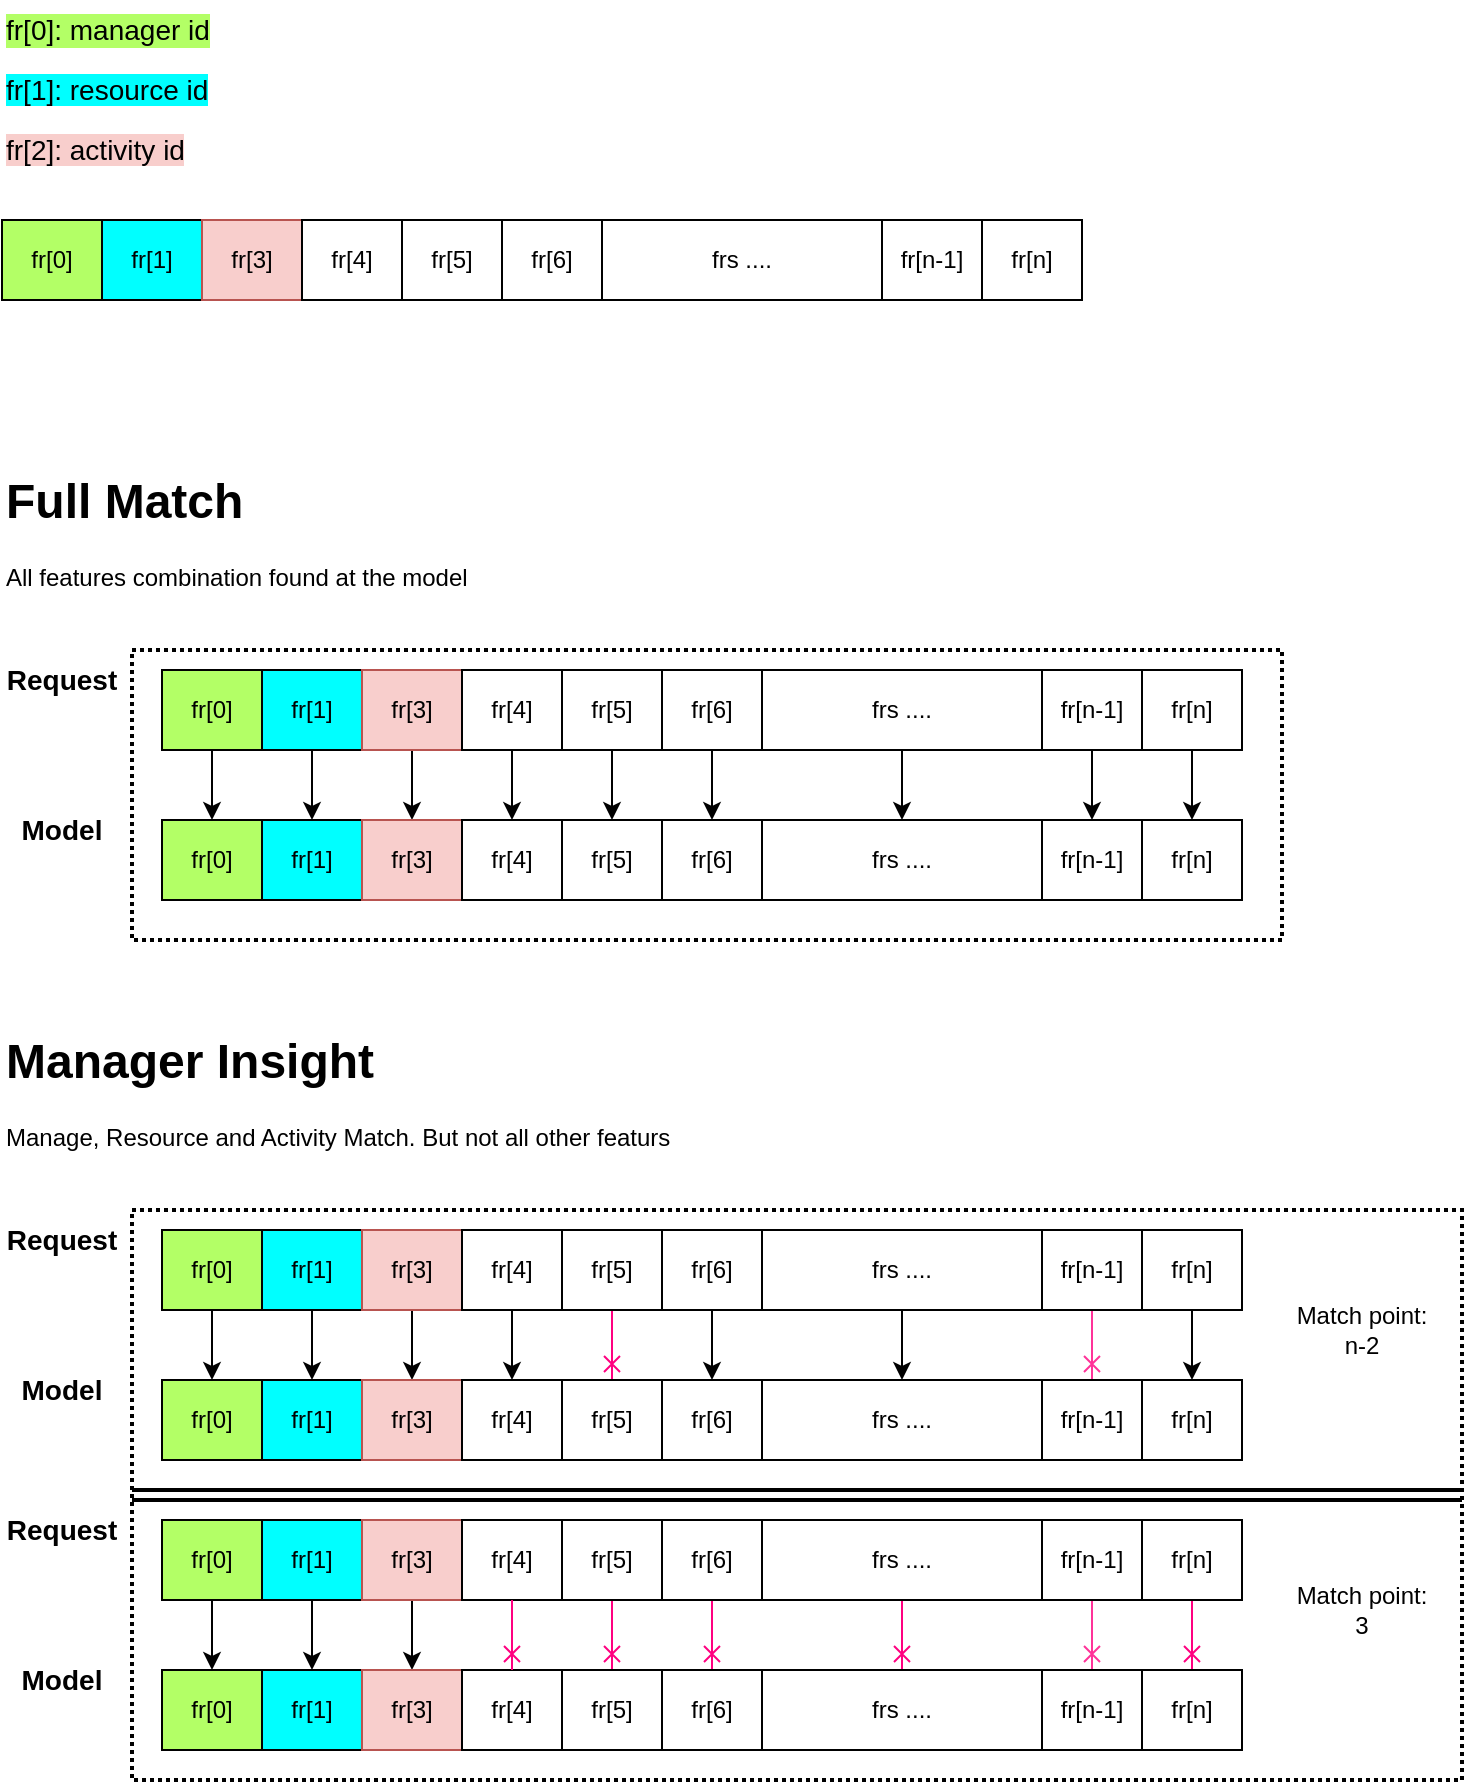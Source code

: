 <mxfile version="24.7.7" pages="2">
  <diagram name="Page-1" id="0F6BvXNjf2RCFDi_w8NY">
    <mxGraphModel dx="855" dy="571" grid="1" gridSize="10" guides="1" tooltips="1" connect="1" arrows="1" fold="1" page="1" pageScale="1" pageWidth="1100" pageHeight="850" math="0" shadow="0">
      <root>
        <mxCell id="0" />
        <mxCell id="1" parent="0" />
        <mxCell id="FYCiEDxDtj--qK1uRIzx-35" value="" style="rounded=0;whiteSpace=wrap;html=1;fillColor=none;glass=1;dashed=1;dashPattern=1 1;strokeWidth=2;" vertex="1" parent="1">
          <mxGeometry x="185" y="375" width="575" height="145" as="geometry" />
        </mxCell>
        <mxCell id="FYCiEDxDtj--qK1uRIzx-1" value="fr[0]" style="rounded=0;whiteSpace=wrap;html=1;fillColor=#B3FF66;" vertex="1" parent="1">
          <mxGeometry x="120" y="160" width="50" height="40" as="geometry" />
        </mxCell>
        <mxCell id="FYCiEDxDtj--qK1uRIzx-2" value="fr[1]" style="rounded=0;whiteSpace=wrap;html=1;fillColor=#00FFFF;" vertex="1" parent="1">
          <mxGeometry x="170" y="160" width="50" height="40" as="geometry" />
        </mxCell>
        <mxCell id="FYCiEDxDtj--qK1uRIzx-3" value="fr[3]" style="rounded=0;whiteSpace=wrap;html=1;fillColor=#f8cecc;strokeColor=#b85450;" vertex="1" parent="1">
          <mxGeometry x="220" y="160" width="50" height="40" as="geometry" />
        </mxCell>
        <mxCell id="FYCiEDxDtj--qK1uRIzx-4" value="fr[4]" style="rounded=0;whiteSpace=wrap;html=1;" vertex="1" parent="1">
          <mxGeometry x="270" y="160" width="50" height="40" as="geometry" />
        </mxCell>
        <mxCell id="FYCiEDxDtj--qK1uRIzx-5" value="&lt;font style=&quot;font-size: 14px;&quot;&gt;fr[0]: manager id&lt;/font&gt;" style="text;html=1;align=left;verticalAlign=middle;whiteSpace=wrap;rounded=0;labelBackgroundColor=#B3FF66;" vertex="1" parent="1">
          <mxGeometry x="120" y="50" width="160" height="30" as="geometry" />
        </mxCell>
        <mxCell id="FYCiEDxDtj--qK1uRIzx-6" value="&lt;font style=&quot;font-size: 14px; background-color: rgb(0, 255, 255);&quot;&gt;fr[1]: resource id&lt;/font&gt;" style="text;html=1;align=left;verticalAlign=middle;whiteSpace=wrap;rounded=0;" vertex="1" parent="1">
          <mxGeometry x="120" y="80" width="160" height="30" as="geometry" />
        </mxCell>
        <mxCell id="FYCiEDxDtj--qK1uRIzx-7" value="&lt;font style=&quot;font-size: 14px; background-color: rgb(248, 206, 204);&quot;&gt;fr[2]: activity id&lt;/font&gt;" style="text;html=1;align=left;verticalAlign=middle;whiteSpace=wrap;rounded=0;" vertex="1" parent="1">
          <mxGeometry x="120" y="110" width="160" height="30" as="geometry" />
        </mxCell>
        <mxCell id="FYCiEDxDtj--qK1uRIzx-8" value="fr[5]" style="rounded=0;whiteSpace=wrap;html=1;" vertex="1" parent="1">
          <mxGeometry x="320" y="160" width="50" height="40" as="geometry" />
        </mxCell>
        <mxCell id="FYCiEDxDtj--qK1uRIzx-9" value="fr[6]" style="rounded=0;whiteSpace=wrap;html=1;" vertex="1" parent="1">
          <mxGeometry x="370" y="160" width="50" height="40" as="geometry" />
        </mxCell>
        <mxCell id="FYCiEDxDtj--qK1uRIzx-10" value="frs ...." style="rounded=0;whiteSpace=wrap;html=1;" vertex="1" parent="1">
          <mxGeometry x="420" y="160" width="140" height="40" as="geometry" />
        </mxCell>
        <mxCell id="FYCiEDxDtj--qK1uRIzx-11" value="fr[n-1]" style="rounded=0;whiteSpace=wrap;html=1;" vertex="1" parent="1">
          <mxGeometry x="560" y="160" width="50" height="40" as="geometry" />
        </mxCell>
        <mxCell id="FYCiEDxDtj--qK1uRIzx-13" value="fr[n]" style="rounded=0;whiteSpace=wrap;html=1;" vertex="1" parent="1">
          <mxGeometry x="610" y="160" width="50" height="40" as="geometry" />
        </mxCell>
        <mxCell id="FYCiEDxDtj--qK1uRIzx-14" value="&lt;h1 style=&quot;margin-top: 0px;&quot;&gt;Full Match&lt;/h1&gt;&lt;p&gt;All features combination found at the model&lt;/p&gt;" style="text;html=1;whiteSpace=wrap;overflow=hidden;rounded=0;" vertex="1" parent="1">
          <mxGeometry x="120" y="280" width="300" height="70" as="geometry" />
        </mxCell>
        <mxCell id="FYCiEDxDtj--qK1uRIzx-58" style="edgeStyle=orthogonalEdgeStyle;rounded=0;orthogonalLoop=1;jettySize=auto;html=1;entryX=0.5;entryY=0;entryDx=0;entryDy=0;" edge="1" parent="1" source="FYCiEDxDtj--qK1uRIzx-15" target="FYCiEDxDtj--qK1uRIzx-25">
          <mxGeometry relative="1" as="geometry" />
        </mxCell>
        <mxCell id="FYCiEDxDtj--qK1uRIzx-15" value="fr[0]" style="rounded=0;whiteSpace=wrap;html=1;fillColor=#B3FF66;" vertex="1" parent="1">
          <mxGeometry x="200" y="385" width="50" height="40" as="geometry" />
        </mxCell>
        <mxCell id="FYCiEDxDtj--qK1uRIzx-59" style="edgeStyle=orthogonalEdgeStyle;rounded=0;orthogonalLoop=1;jettySize=auto;html=1;entryX=0.5;entryY=0;entryDx=0;entryDy=0;" edge="1" parent="1" source="FYCiEDxDtj--qK1uRIzx-16" target="FYCiEDxDtj--qK1uRIzx-26">
          <mxGeometry relative="1" as="geometry" />
        </mxCell>
        <mxCell id="FYCiEDxDtj--qK1uRIzx-16" value="fr[1]" style="rounded=0;whiteSpace=wrap;html=1;fillColor=#00FFFF;" vertex="1" parent="1">
          <mxGeometry x="250" y="385" width="50" height="40" as="geometry" />
        </mxCell>
        <mxCell id="FYCiEDxDtj--qK1uRIzx-60" style="edgeStyle=orthogonalEdgeStyle;rounded=0;orthogonalLoop=1;jettySize=auto;html=1;entryX=0.5;entryY=0;entryDx=0;entryDy=0;" edge="1" parent="1" source="FYCiEDxDtj--qK1uRIzx-17" target="FYCiEDxDtj--qK1uRIzx-27">
          <mxGeometry relative="1" as="geometry" />
        </mxCell>
        <mxCell id="FYCiEDxDtj--qK1uRIzx-17" value="fr[3]" style="rounded=0;whiteSpace=wrap;html=1;fillColor=#f8cecc;strokeColor=#b85450;" vertex="1" parent="1">
          <mxGeometry x="300" y="385" width="50" height="40" as="geometry" />
        </mxCell>
        <mxCell id="FYCiEDxDtj--qK1uRIzx-61" style="edgeStyle=orthogonalEdgeStyle;rounded=0;orthogonalLoop=1;jettySize=auto;html=1;entryX=0.5;entryY=0;entryDx=0;entryDy=0;" edge="1" parent="1" source="FYCiEDxDtj--qK1uRIzx-18" target="FYCiEDxDtj--qK1uRIzx-28">
          <mxGeometry relative="1" as="geometry" />
        </mxCell>
        <mxCell id="FYCiEDxDtj--qK1uRIzx-18" value="fr[4]" style="rounded=0;whiteSpace=wrap;html=1;" vertex="1" parent="1">
          <mxGeometry x="350" y="385" width="50" height="40" as="geometry" />
        </mxCell>
        <mxCell id="FYCiEDxDtj--qK1uRIzx-62" style="edgeStyle=orthogonalEdgeStyle;rounded=0;orthogonalLoop=1;jettySize=auto;html=1;entryX=0.5;entryY=0;entryDx=0;entryDy=0;" edge="1" parent="1" source="FYCiEDxDtj--qK1uRIzx-19" target="FYCiEDxDtj--qK1uRIzx-29">
          <mxGeometry relative="1" as="geometry" />
        </mxCell>
        <mxCell id="FYCiEDxDtj--qK1uRIzx-19" value="fr[5]" style="rounded=0;whiteSpace=wrap;html=1;" vertex="1" parent="1">
          <mxGeometry x="400" y="385" width="50" height="40" as="geometry" />
        </mxCell>
        <mxCell id="FYCiEDxDtj--qK1uRIzx-63" style="edgeStyle=orthogonalEdgeStyle;rounded=0;orthogonalLoop=1;jettySize=auto;html=1;entryX=0.5;entryY=0;entryDx=0;entryDy=0;" edge="1" parent="1" source="FYCiEDxDtj--qK1uRIzx-20" target="FYCiEDxDtj--qK1uRIzx-30">
          <mxGeometry relative="1" as="geometry" />
        </mxCell>
        <mxCell id="FYCiEDxDtj--qK1uRIzx-20" value="fr[6]" style="rounded=0;whiteSpace=wrap;html=1;" vertex="1" parent="1">
          <mxGeometry x="450" y="385" width="50" height="40" as="geometry" />
        </mxCell>
        <mxCell id="FYCiEDxDtj--qK1uRIzx-64" style="edgeStyle=orthogonalEdgeStyle;rounded=0;orthogonalLoop=1;jettySize=auto;html=1;" edge="1" parent="1" source="FYCiEDxDtj--qK1uRIzx-21" target="FYCiEDxDtj--qK1uRIzx-31">
          <mxGeometry relative="1" as="geometry" />
        </mxCell>
        <mxCell id="FYCiEDxDtj--qK1uRIzx-21" value="frs ...." style="rounded=0;whiteSpace=wrap;html=1;" vertex="1" parent="1">
          <mxGeometry x="500" y="385" width="140" height="40" as="geometry" />
        </mxCell>
        <mxCell id="FYCiEDxDtj--qK1uRIzx-65" style="edgeStyle=orthogonalEdgeStyle;rounded=0;orthogonalLoop=1;jettySize=auto;html=1;entryX=0.5;entryY=0;entryDx=0;entryDy=0;" edge="1" parent="1" source="FYCiEDxDtj--qK1uRIzx-22" target="FYCiEDxDtj--qK1uRIzx-32">
          <mxGeometry relative="1" as="geometry" />
        </mxCell>
        <mxCell id="FYCiEDxDtj--qK1uRIzx-22" value="fr[n-1]" style="rounded=0;whiteSpace=wrap;html=1;" vertex="1" parent="1">
          <mxGeometry x="640" y="385" width="50" height="40" as="geometry" />
        </mxCell>
        <mxCell id="FYCiEDxDtj--qK1uRIzx-66" style="edgeStyle=orthogonalEdgeStyle;rounded=0;orthogonalLoop=1;jettySize=auto;html=1;entryX=0.5;entryY=0;entryDx=0;entryDy=0;" edge="1" parent="1" source="FYCiEDxDtj--qK1uRIzx-23" target="FYCiEDxDtj--qK1uRIzx-33">
          <mxGeometry relative="1" as="geometry" />
        </mxCell>
        <mxCell id="FYCiEDxDtj--qK1uRIzx-23" value="fr[n]" style="rounded=0;whiteSpace=wrap;html=1;" vertex="1" parent="1">
          <mxGeometry x="690" y="385" width="50" height="40" as="geometry" />
        </mxCell>
        <mxCell id="FYCiEDxDtj--qK1uRIzx-24" value="&lt;b&gt;&lt;font style=&quot;font-size: 14px;&quot;&gt;Request&lt;/font&gt;&lt;/b&gt;" style="text;html=1;align=center;verticalAlign=middle;whiteSpace=wrap;rounded=0;" vertex="1" parent="1">
          <mxGeometry x="120" y="375" width="60" height="30" as="geometry" />
        </mxCell>
        <mxCell id="FYCiEDxDtj--qK1uRIzx-25" value="fr[0]" style="rounded=0;whiteSpace=wrap;html=1;fillColor=#B3FF66;" vertex="1" parent="1">
          <mxGeometry x="200" y="460" width="50" height="40" as="geometry" />
        </mxCell>
        <mxCell id="FYCiEDxDtj--qK1uRIzx-26" value="fr[1]" style="rounded=0;whiteSpace=wrap;html=1;fillColor=#00FFFF;" vertex="1" parent="1">
          <mxGeometry x="250" y="460" width="50" height="40" as="geometry" />
        </mxCell>
        <mxCell id="FYCiEDxDtj--qK1uRIzx-27" value="fr[3]" style="rounded=0;whiteSpace=wrap;html=1;fillColor=#f8cecc;strokeColor=#b85450;" vertex="1" parent="1">
          <mxGeometry x="300" y="460" width="50" height="40" as="geometry" />
        </mxCell>
        <mxCell id="FYCiEDxDtj--qK1uRIzx-28" value="fr[4]" style="rounded=0;whiteSpace=wrap;html=1;" vertex="1" parent="1">
          <mxGeometry x="350" y="460" width="50" height="40" as="geometry" />
        </mxCell>
        <mxCell id="FYCiEDxDtj--qK1uRIzx-29" value="fr[5]" style="rounded=0;whiteSpace=wrap;html=1;" vertex="1" parent="1">
          <mxGeometry x="400" y="460" width="50" height="40" as="geometry" />
        </mxCell>
        <mxCell id="FYCiEDxDtj--qK1uRIzx-30" value="fr[6]" style="rounded=0;whiteSpace=wrap;html=1;" vertex="1" parent="1">
          <mxGeometry x="450" y="460" width="50" height="40" as="geometry" />
        </mxCell>
        <mxCell id="FYCiEDxDtj--qK1uRIzx-31" value="frs ...." style="rounded=0;whiteSpace=wrap;html=1;" vertex="1" parent="1">
          <mxGeometry x="500" y="460" width="140" height="40" as="geometry" />
        </mxCell>
        <mxCell id="FYCiEDxDtj--qK1uRIzx-32" value="fr[n-1]" style="rounded=0;whiteSpace=wrap;html=1;" vertex="1" parent="1">
          <mxGeometry x="640" y="460" width="50" height="40" as="geometry" />
        </mxCell>
        <mxCell id="FYCiEDxDtj--qK1uRIzx-33" value="fr[n]" style="rounded=0;whiteSpace=wrap;html=1;" vertex="1" parent="1">
          <mxGeometry x="690" y="460" width="50" height="40" as="geometry" />
        </mxCell>
        <mxCell id="FYCiEDxDtj--qK1uRIzx-34" value="&lt;b&gt;&lt;font style=&quot;font-size: 14px;&quot;&gt;Model&lt;/font&gt;&lt;/b&gt;" style="text;html=1;align=center;verticalAlign=middle;whiteSpace=wrap;rounded=0;" vertex="1" parent="1">
          <mxGeometry x="120" y="450" width="60" height="30" as="geometry" />
        </mxCell>
        <mxCell id="FYCiEDxDtj--qK1uRIzx-36" value="&lt;h1 style=&quot;margin-top: 0px;&quot;&gt;Manager Insight&lt;/h1&gt;&lt;p&gt;Manage, Resource and Activity Match. But not all other featurs&lt;/p&gt;" style="text;html=1;whiteSpace=wrap;overflow=hidden;rounded=0;" vertex="1" parent="1">
          <mxGeometry x="120" y="560" width="350" height="70" as="geometry" />
        </mxCell>
        <mxCell id="FYCiEDxDtj--qK1uRIzx-67" style="edgeStyle=orthogonalEdgeStyle;rounded=0;orthogonalLoop=1;jettySize=auto;html=1;entryX=0.5;entryY=0;entryDx=0;entryDy=0;" edge="1" parent="1" source="FYCiEDxDtj--qK1uRIzx-37" target="FYCiEDxDtj--qK1uRIzx-47">
          <mxGeometry relative="1" as="geometry" />
        </mxCell>
        <mxCell id="FYCiEDxDtj--qK1uRIzx-37" value="fr[0]" style="rounded=0;whiteSpace=wrap;html=1;fillColor=#B3FF66;" vertex="1" parent="1">
          <mxGeometry x="200" y="665" width="50" height="40" as="geometry" />
        </mxCell>
        <mxCell id="FYCiEDxDtj--qK1uRIzx-68" style="edgeStyle=orthogonalEdgeStyle;rounded=0;orthogonalLoop=1;jettySize=auto;html=1;" edge="1" parent="1" source="FYCiEDxDtj--qK1uRIzx-38" target="FYCiEDxDtj--qK1uRIzx-48">
          <mxGeometry relative="1" as="geometry" />
        </mxCell>
        <mxCell id="FYCiEDxDtj--qK1uRIzx-38" value="fr[1]" style="rounded=0;whiteSpace=wrap;html=1;fillColor=#00FFFF;" vertex="1" parent="1">
          <mxGeometry x="250" y="665" width="50" height="40" as="geometry" />
        </mxCell>
        <mxCell id="FYCiEDxDtj--qK1uRIzx-69" style="edgeStyle=orthogonalEdgeStyle;rounded=0;orthogonalLoop=1;jettySize=auto;html=1;" edge="1" parent="1" source="FYCiEDxDtj--qK1uRIzx-39" target="FYCiEDxDtj--qK1uRIzx-49">
          <mxGeometry relative="1" as="geometry" />
        </mxCell>
        <mxCell id="FYCiEDxDtj--qK1uRIzx-39" value="fr[3]" style="rounded=0;whiteSpace=wrap;html=1;fillColor=#f8cecc;strokeColor=#b85450;" vertex="1" parent="1">
          <mxGeometry x="300" y="665" width="50" height="40" as="geometry" />
        </mxCell>
        <mxCell id="FYCiEDxDtj--qK1uRIzx-70" style="edgeStyle=orthogonalEdgeStyle;rounded=0;orthogonalLoop=1;jettySize=auto;html=1;entryX=0.5;entryY=0;entryDx=0;entryDy=0;" edge="1" parent="1" source="FYCiEDxDtj--qK1uRIzx-40" target="FYCiEDxDtj--qK1uRIzx-50">
          <mxGeometry relative="1" as="geometry" />
        </mxCell>
        <mxCell id="FYCiEDxDtj--qK1uRIzx-40" value="fr[4]" style="rounded=0;whiteSpace=wrap;html=1;" vertex="1" parent="1">
          <mxGeometry x="350" y="665" width="50" height="40" as="geometry" />
        </mxCell>
        <mxCell id="FYCiEDxDtj--qK1uRIzx-71" style="edgeStyle=orthogonalEdgeStyle;rounded=0;orthogonalLoop=1;jettySize=auto;html=1;endArrow=cross;endFill=0;strokeColor=#FF0080;" edge="1" parent="1" source="FYCiEDxDtj--qK1uRIzx-41" target="FYCiEDxDtj--qK1uRIzx-51">
          <mxGeometry relative="1" as="geometry" />
        </mxCell>
        <mxCell id="FYCiEDxDtj--qK1uRIzx-41" value="fr[5]" style="rounded=0;whiteSpace=wrap;html=1;" vertex="1" parent="1">
          <mxGeometry x="400" y="665" width="50" height="40" as="geometry" />
        </mxCell>
        <mxCell id="FYCiEDxDtj--qK1uRIzx-72" style="edgeStyle=orthogonalEdgeStyle;rounded=0;orthogonalLoop=1;jettySize=auto;html=1;" edge="1" parent="1" source="FYCiEDxDtj--qK1uRIzx-42" target="FYCiEDxDtj--qK1uRIzx-52">
          <mxGeometry relative="1" as="geometry" />
        </mxCell>
        <mxCell id="FYCiEDxDtj--qK1uRIzx-42" value="fr[6]" style="rounded=0;whiteSpace=wrap;html=1;" vertex="1" parent="1">
          <mxGeometry x="450" y="665" width="50" height="40" as="geometry" />
        </mxCell>
        <mxCell id="FYCiEDxDtj--qK1uRIzx-73" style="edgeStyle=orthogonalEdgeStyle;rounded=0;orthogonalLoop=1;jettySize=auto;html=1;entryX=0.5;entryY=0;entryDx=0;entryDy=0;" edge="1" parent="1" source="FYCiEDxDtj--qK1uRIzx-43" target="FYCiEDxDtj--qK1uRIzx-53">
          <mxGeometry relative="1" as="geometry" />
        </mxCell>
        <mxCell id="FYCiEDxDtj--qK1uRIzx-43" value="frs ...." style="rounded=0;whiteSpace=wrap;html=1;" vertex="1" parent="1">
          <mxGeometry x="500" y="665" width="140" height="40" as="geometry" />
        </mxCell>
        <mxCell id="FYCiEDxDtj--qK1uRIzx-75" style="edgeStyle=orthogonalEdgeStyle;rounded=0;orthogonalLoop=1;jettySize=auto;html=1;entryX=0.5;entryY=0;entryDx=0;entryDy=0;endArrow=cross;endFill=0;strokeColor=#FF3399;" edge="1" parent="1" source="FYCiEDxDtj--qK1uRIzx-44" target="FYCiEDxDtj--qK1uRIzx-54">
          <mxGeometry relative="1" as="geometry" />
        </mxCell>
        <mxCell id="FYCiEDxDtj--qK1uRIzx-44" value="fr[n-1]" style="rounded=0;whiteSpace=wrap;html=1;" vertex="1" parent="1">
          <mxGeometry x="640" y="665" width="50" height="40" as="geometry" />
        </mxCell>
        <mxCell id="FYCiEDxDtj--qK1uRIzx-76" style="edgeStyle=orthogonalEdgeStyle;rounded=0;orthogonalLoop=1;jettySize=auto;html=1;entryX=0.5;entryY=0;entryDx=0;entryDy=0;" edge="1" parent="1" source="FYCiEDxDtj--qK1uRIzx-45" target="FYCiEDxDtj--qK1uRIzx-55">
          <mxGeometry relative="1" as="geometry" />
        </mxCell>
        <mxCell id="FYCiEDxDtj--qK1uRIzx-45" value="fr[n]" style="rounded=0;whiteSpace=wrap;html=1;" vertex="1" parent="1">
          <mxGeometry x="690" y="665" width="50" height="40" as="geometry" />
        </mxCell>
        <mxCell id="FYCiEDxDtj--qK1uRIzx-46" value="&lt;b&gt;&lt;font style=&quot;font-size: 14px;&quot;&gt;Request&lt;/font&gt;&lt;/b&gt;" style="text;html=1;align=center;verticalAlign=middle;whiteSpace=wrap;rounded=0;" vertex="1" parent="1">
          <mxGeometry x="120" y="655" width="60" height="30" as="geometry" />
        </mxCell>
        <mxCell id="FYCiEDxDtj--qK1uRIzx-47" value="fr[0]" style="rounded=0;whiteSpace=wrap;html=1;fillColor=#B3FF66;" vertex="1" parent="1">
          <mxGeometry x="200" y="740" width="50" height="40" as="geometry" />
        </mxCell>
        <mxCell id="FYCiEDxDtj--qK1uRIzx-48" value="fr[1]" style="rounded=0;whiteSpace=wrap;html=1;fillColor=#00FFFF;" vertex="1" parent="1">
          <mxGeometry x="250" y="740" width="50" height="40" as="geometry" />
        </mxCell>
        <mxCell id="FYCiEDxDtj--qK1uRIzx-49" value="fr[3]" style="rounded=0;whiteSpace=wrap;html=1;fillColor=#f8cecc;strokeColor=#b85450;" vertex="1" parent="1">
          <mxGeometry x="300" y="740" width="50" height="40" as="geometry" />
        </mxCell>
        <mxCell id="FYCiEDxDtj--qK1uRIzx-50" value="fr[4]" style="rounded=0;whiteSpace=wrap;html=1;" vertex="1" parent="1">
          <mxGeometry x="350" y="740" width="50" height="40" as="geometry" />
        </mxCell>
        <mxCell id="FYCiEDxDtj--qK1uRIzx-51" value="fr[5]" style="rounded=0;whiteSpace=wrap;html=1;" vertex="1" parent="1">
          <mxGeometry x="400" y="740" width="50" height="40" as="geometry" />
        </mxCell>
        <mxCell id="FYCiEDxDtj--qK1uRIzx-52" value="fr[6]" style="rounded=0;whiteSpace=wrap;html=1;" vertex="1" parent="1">
          <mxGeometry x="450" y="740" width="50" height="40" as="geometry" />
        </mxCell>
        <mxCell id="FYCiEDxDtj--qK1uRIzx-53" value="frs ...." style="rounded=0;whiteSpace=wrap;html=1;" vertex="1" parent="1">
          <mxGeometry x="500" y="740" width="140" height="40" as="geometry" />
        </mxCell>
        <mxCell id="FYCiEDxDtj--qK1uRIzx-54" value="fr[n-1]" style="rounded=0;whiteSpace=wrap;html=1;" vertex="1" parent="1">
          <mxGeometry x="640" y="740" width="50" height="40" as="geometry" />
        </mxCell>
        <mxCell id="FYCiEDxDtj--qK1uRIzx-55" value="fr[n]" style="rounded=0;whiteSpace=wrap;html=1;" vertex="1" parent="1">
          <mxGeometry x="690" y="740" width="50" height="40" as="geometry" />
        </mxCell>
        <mxCell id="FYCiEDxDtj--qK1uRIzx-56" value="&lt;b&gt;&lt;font style=&quot;font-size: 14px;&quot;&gt;Model&lt;/font&gt;&lt;/b&gt;" style="text;html=1;align=center;verticalAlign=middle;whiteSpace=wrap;rounded=0;" vertex="1" parent="1">
          <mxGeometry x="120" y="730" width="60" height="30" as="geometry" />
        </mxCell>
        <mxCell id="FYCiEDxDtj--qK1uRIzx-57" value="" style="rounded=0;whiteSpace=wrap;html=1;fillColor=none;glass=1;dashed=1;dashPattern=1 1;strokeWidth=2;" vertex="1" parent="1">
          <mxGeometry x="185" y="655" width="665" height="285" as="geometry" />
        </mxCell>
        <mxCell id="FYCiEDxDtj--qK1uRIzx-77" style="edgeStyle=orthogonalEdgeStyle;rounded=0;orthogonalLoop=1;jettySize=auto;html=1;entryX=0.5;entryY=0;entryDx=0;entryDy=0;" edge="1" parent="1" source="FYCiEDxDtj--qK1uRIzx-78" target="FYCiEDxDtj--qK1uRIzx-96">
          <mxGeometry relative="1" as="geometry" />
        </mxCell>
        <mxCell id="FYCiEDxDtj--qK1uRIzx-78" value="fr[0]" style="rounded=0;whiteSpace=wrap;html=1;fillColor=#B3FF66;" vertex="1" parent="1">
          <mxGeometry x="200" y="810" width="50" height="40" as="geometry" />
        </mxCell>
        <mxCell id="FYCiEDxDtj--qK1uRIzx-79" style="edgeStyle=orthogonalEdgeStyle;rounded=0;orthogonalLoop=1;jettySize=auto;html=1;" edge="1" parent="1" source="FYCiEDxDtj--qK1uRIzx-80" target="FYCiEDxDtj--qK1uRIzx-97">
          <mxGeometry relative="1" as="geometry" />
        </mxCell>
        <mxCell id="FYCiEDxDtj--qK1uRIzx-80" value="fr[1]" style="rounded=0;whiteSpace=wrap;html=1;fillColor=#00FFFF;" vertex="1" parent="1">
          <mxGeometry x="250" y="810" width="50" height="40" as="geometry" />
        </mxCell>
        <mxCell id="FYCiEDxDtj--qK1uRIzx-81" style="edgeStyle=orthogonalEdgeStyle;rounded=0;orthogonalLoop=1;jettySize=auto;html=1;" edge="1" parent="1" source="FYCiEDxDtj--qK1uRIzx-82" target="FYCiEDxDtj--qK1uRIzx-98">
          <mxGeometry relative="1" as="geometry" />
        </mxCell>
        <mxCell id="FYCiEDxDtj--qK1uRIzx-82" value="fr[3]" style="rounded=0;whiteSpace=wrap;html=1;fillColor=#f8cecc;strokeColor=#b85450;" vertex="1" parent="1">
          <mxGeometry x="300" y="810" width="50" height="40" as="geometry" />
        </mxCell>
        <mxCell id="FYCiEDxDtj--qK1uRIzx-84" value="fr[4]" style="rounded=0;whiteSpace=wrap;html=1;" vertex="1" parent="1">
          <mxGeometry x="350" y="810" width="50" height="40" as="geometry" />
        </mxCell>
        <mxCell id="FYCiEDxDtj--qK1uRIzx-85" style="edgeStyle=orthogonalEdgeStyle;rounded=0;orthogonalLoop=1;jettySize=auto;html=1;endArrow=cross;endFill=0;strokeColor=#FF0080;" edge="1" parent="1" source="FYCiEDxDtj--qK1uRIzx-86" target="FYCiEDxDtj--qK1uRIzx-100">
          <mxGeometry relative="1" as="geometry" />
        </mxCell>
        <mxCell id="FYCiEDxDtj--qK1uRIzx-86" value="fr[5]" style="rounded=0;whiteSpace=wrap;html=1;" vertex="1" parent="1">
          <mxGeometry x="400" y="810" width="50" height="40" as="geometry" />
        </mxCell>
        <mxCell id="FYCiEDxDtj--qK1uRIzx-87" style="edgeStyle=orthogonalEdgeStyle;rounded=0;orthogonalLoop=1;jettySize=auto;html=1;strokeColor=#FF0080;endArrow=cross;endFill=0;" edge="1" parent="1" source="FYCiEDxDtj--qK1uRIzx-88" target="FYCiEDxDtj--qK1uRIzx-101">
          <mxGeometry relative="1" as="geometry" />
        </mxCell>
        <mxCell id="FYCiEDxDtj--qK1uRIzx-88" value="fr[6]" style="rounded=0;whiteSpace=wrap;html=1;" vertex="1" parent="1">
          <mxGeometry x="450" y="810" width="50" height="40" as="geometry" />
        </mxCell>
        <mxCell id="FYCiEDxDtj--qK1uRIzx-89" style="edgeStyle=orthogonalEdgeStyle;rounded=0;orthogonalLoop=1;jettySize=auto;html=1;entryX=0.5;entryY=0;entryDx=0;entryDy=0;strokeColor=#FF0080;endArrow=cross;endFill=0;" edge="1" parent="1" source="FYCiEDxDtj--qK1uRIzx-90" target="FYCiEDxDtj--qK1uRIzx-102">
          <mxGeometry relative="1" as="geometry" />
        </mxCell>
        <mxCell id="FYCiEDxDtj--qK1uRIzx-90" value="frs ...." style="rounded=0;whiteSpace=wrap;html=1;" vertex="1" parent="1">
          <mxGeometry x="500" y="810" width="140" height="40" as="geometry" />
        </mxCell>
        <mxCell id="FYCiEDxDtj--qK1uRIzx-91" style="edgeStyle=orthogonalEdgeStyle;rounded=0;orthogonalLoop=1;jettySize=auto;html=1;entryX=0.5;entryY=0;entryDx=0;entryDy=0;endArrow=cross;endFill=0;strokeColor=#FF3399;" edge="1" parent="1" source="FYCiEDxDtj--qK1uRIzx-92" target="FYCiEDxDtj--qK1uRIzx-103">
          <mxGeometry relative="1" as="geometry" />
        </mxCell>
        <mxCell id="FYCiEDxDtj--qK1uRIzx-92" value="fr[n-1]" style="rounded=0;whiteSpace=wrap;html=1;" vertex="1" parent="1">
          <mxGeometry x="640" y="810" width="50" height="40" as="geometry" />
        </mxCell>
        <mxCell id="FYCiEDxDtj--qK1uRIzx-93" style="edgeStyle=orthogonalEdgeStyle;rounded=0;orthogonalLoop=1;jettySize=auto;html=1;entryX=0.5;entryY=0;entryDx=0;entryDy=0;strokeColor=#FF0080;endArrow=cross;endFill=0;" edge="1" parent="1" source="FYCiEDxDtj--qK1uRIzx-94" target="FYCiEDxDtj--qK1uRIzx-104">
          <mxGeometry relative="1" as="geometry" />
        </mxCell>
        <mxCell id="FYCiEDxDtj--qK1uRIzx-94" value="fr[n]" style="rounded=0;whiteSpace=wrap;html=1;" vertex="1" parent="1">
          <mxGeometry x="690" y="810" width="50" height="40" as="geometry" />
        </mxCell>
        <mxCell id="FYCiEDxDtj--qK1uRIzx-95" value="&lt;b&gt;&lt;font style=&quot;font-size: 14px;&quot;&gt;Request&lt;/font&gt;&lt;/b&gt;" style="text;html=1;align=center;verticalAlign=middle;whiteSpace=wrap;rounded=0;" vertex="1" parent="1">
          <mxGeometry x="120" y="800" width="60" height="30" as="geometry" />
        </mxCell>
        <mxCell id="FYCiEDxDtj--qK1uRIzx-96" value="fr[0]" style="rounded=0;whiteSpace=wrap;html=1;fillColor=#B3FF66;" vertex="1" parent="1">
          <mxGeometry x="200" y="885" width="50" height="40" as="geometry" />
        </mxCell>
        <mxCell id="FYCiEDxDtj--qK1uRIzx-97" value="fr[1]" style="rounded=0;whiteSpace=wrap;html=1;fillColor=#00FFFF;" vertex="1" parent="1">
          <mxGeometry x="250" y="885" width="50" height="40" as="geometry" />
        </mxCell>
        <mxCell id="FYCiEDxDtj--qK1uRIzx-98" value="fr[3]" style="rounded=0;whiteSpace=wrap;html=1;fillColor=#f8cecc;strokeColor=#b85450;" vertex="1" parent="1">
          <mxGeometry x="300" y="885" width="50" height="40" as="geometry" />
        </mxCell>
        <mxCell id="FYCiEDxDtj--qK1uRIzx-99" value="fr[4]" style="rounded=0;whiteSpace=wrap;html=1;" vertex="1" parent="1">
          <mxGeometry x="350" y="885" width="50" height="40" as="geometry" />
        </mxCell>
        <mxCell id="FYCiEDxDtj--qK1uRIzx-100" value="fr[5]" style="rounded=0;whiteSpace=wrap;html=1;" vertex="1" parent="1">
          <mxGeometry x="400" y="885" width="50" height="40" as="geometry" />
        </mxCell>
        <mxCell id="FYCiEDxDtj--qK1uRIzx-101" value="fr[6]" style="rounded=0;whiteSpace=wrap;html=1;" vertex="1" parent="1">
          <mxGeometry x="450" y="885" width="50" height="40" as="geometry" />
        </mxCell>
        <mxCell id="FYCiEDxDtj--qK1uRIzx-102" value="frs ...." style="rounded=0;whiteSpace=wrap;html=1;" vertex="1" parent="1">
          <mxGeometry x="500" y="885" width="140" height="40" as="geometry" />
        </mxCell>
        <mxCell id="FYCiEDxDtj--qK1uRIzx-103" value="fr[n-1]" style="rounded=0;whiteSpace=wrap;html=1;" vertex="1" parent="1">
          <mxGeometry x="640" y="885" width="50" height="40" as="geometry" />
        </mxCell>
        <mxCell id="FYCiEDxDtj--qK1uRIzx-104" value="fr[n]" style="rounded=0;whiteSpace=wrap;html=1;" vertex="1" parent="1">
          <mxGeometry x="690" y="885" width="50" height="40" as="geometry" />
        </mxCell>
        <mxCell id="FYCiEDxDtj--qK1uRIzx-105" value="&lt;b&gt;&lt;font style=&quot;font-size: 14px;&quot;&gt;Model&lt;/font&gt;&lt;/b&gt;" style="text;html=1;align=center;verticalAlign=middle;whiteSpace=wrap;rounded=0;" vertex="1" parent="1">
          <mxGeometry x="120" y="875" width="60" height="30" as="geometry" />
        </mxCell>
        <mxCell id="FYCiEDxDtj--qK1uRIzx-106" style="edgeStyle=orthogonalEdgeStyle;rounded=0;orthogonalLoop=1;jettySize=auto;html=1;endArrow=cross;endFill=0;strokeColor=#FF0080;exitX=0.5;exitY=1;exitDx=0;exitDy=0;entryX=0.5;entryY=0;entryDx=0;entryDy=0;" edge="1" parent="1" source="FYCiEDxDtj--qK1uRIzx-84" target="FYCiEDxDtj--qK1uRIzx-99">
          <mxGeometry relative="1" as="geometry">
            <mxPoint x="435" y="860" as="sourcePoint" />
            <mxPoint x="435" y="895" as="targetPoint" />
            <Array as="points">
              <mxPoint x="375" y="870" />
              <mxPoint x="375" y="870" />
            </Array>
          </mxGeometry>
        </mxCell>
        <mxCell id="FYCiEDxDtj--qK1uRIzx-107" value="" style="endArrow=none;html=1;strokeWidth=2;rounded=0;exitX=0;exitY=0.5;exitDx=0;exitDy=0;entryX=1;entryY=0.5;entryDx=0;entryDy=0;shape=link;" edge="1" parent="1" source="FYCiEDxDtj--qK1uRIzx-57" target="FYCiEDxDtj--qK1uRIzx-57">
          <mxGeometry width="50" height="50" relative="1" as="geometry">
            <mxPoint x="180" y="840" as="sourcePoint" />
            <mxPoint x="230" y="790" as="targetPoint" />
          </mxGeometry>
        </mxCell>
        <mxCell id="FYCiEDxDtj--qK1uRIzx-108" value="Match point:&lt;br&gt;n-2" style="text;html=1;align=center;verticalAlign=middle;whiteSpace=wrap;rounded=0;" vertex="1" parent="1">
          <mxGeometry x="760" y="700" width="80" height="30" as="geometry" />
        </mxCell>
        <mxCell id="FYCiEDxDtj--qK1uRIzx-109" value="Match point:&lt;br&gt;3" style="text;html=1;align=center;verticalAlign=middle;whiteSpace=wrap;rounded=0;" vertex="1" parent="1">
          <mxGeometry x="760" y="840" width="80" height="30" as="geometry" />
        </mxCell>
      </root>
    </mxGraphModel>
  </diagram>
  <diagram id="xhtJeDP3snUOzN76BGX5" name="Page-2">
    <mxGraphModel dx="2126" dy="685" grid="1" gridSize="10" guides="1" tooltips="1" connect="1" arrows="1" fold="1" page="1" pageScale="1" pageWidth="1100" pageHeight="850" math="0" shadow="0">
      <root>
        <mxCell id="0" />
        <mxCell id="1" parent="0" />
        <mxCell id="-0xWsBrbn72jOLarVo_H-1" value="" style="shape=image;verticalLabelPosition=bottom;labelBackgroundColor=default;verticalAlign=top;aspect=fixed;imageAspect=0;image=https://miro.medium.com/max/666/1*hm9-QiOveg7_BjbEkOXamg.png;" vertex="1" parent="1">
          <mxGeometry x="100" y="410" width="856" height="579.66" as="geometry" />
        </mxCell>
        <mxCell id="-0xWsBrbn72jOLarVo_H-2" value="" style="ellipse;whiteSpace=wrap;html=1;aspect=fixed;fillColor=#f8cecc;strokeColor=#b85450;" vertex="1" parent="1">
          <mxGeometry x="224" y="845" width="20" height="20" as="geometry" />
        </mxCell>
        <mxCell id="-0xWsBrbn72jOLarVo_H-3" value="More features found correlated with the model" style="whiteSpace=wrap;html=1;rounded=0;arcSize=50;align=center;verticalAlign=middle;strokeWidth=1;autosize=1;spacing=4;treeFolding=1;treeMoving=1;newEdgeStyle={&quot;edgeStyle&quot;:&quot;entityRelationEdgeStyle&quot;,&quot;startArrow&quot;:&quot;none&quot;,&quot;endArrow&quot;:&quot;none&quot;,&quot;segment&quot;:10,&quot;curved&quot;:1,&quot;sourcePerimeterSpacing&quot;:0,&quot;targetPerimeterSpacing&quot;:0};" vertex="1" parent="1">
          <mxGeometry x="-70" y="898" width="195" height="42" as="geometry" />
        </mxCell>
        <mxCell id="-0xWsBrbn72jOLarVo_H-4" value="" style="edgeStyle=entityRelationEdgeStyle;startArrow=none;endArrow=none;segment=10;curved=1;sourcePerimeterSpacing=0;targetPerimeterSpacing=0;rounded=0;exitX=0;exitY=0.5;exitDx=0;exitDy=0;" edge="1" target="-0xWsBrbn72jOLarVo_H-3" parent="1" source="-0xWsBrbn72jOLarVo_H-2">
          <mxGeometry relative="1" as="geometry">
            <mxPoint x="-100" y="940" as="sourcePoint" />
          </mxGeometry>
        </mxCell>
        <mxCell id="-0xWsBrbn72jOLarVo_H-10" style="rounded=0;orthogonalLoop=1;jettySize=auto;html=1;entryX=0;entryY=1;entryDx=0;entryDy=0;" edge="1" parent="1" source="-0xWsBrbn72jOLarVo_H-5" target="-0xWsBrbn72jOLarVo_H-9">
          <mxGeometry relative="1" as="geometry" />
        </mxCell>
        <mxCell id="-0xWsBrbn72jOLarVo_H-5" value="" style="ellipse;whiteSpace=wrap;html=1;aspect=fixed;fillColor=#f8cecc;strokeColor=#b85450;" vertex="1" parent="1">
          <mxGeometry x="300" y="625" width="20" height="20" as="geometry" />
        </mxCell>
        <mxCell id="-0xWsBrbn72jOLarVo_H-6" value="" style="endArrow=classic;html=1;rounded=0;exitX=0.5;exitY=0;exitDx=0;exitDy=0;entryX=0;entryY=1;entryDx=0;entryDy=0;strokeWidth=3;" edge="1" parent="1" source="-0xWsBrbn72jOLarVo_H-2" target="-0xWsBrbn72jOLarVo_H-5">
          <mxGeometry width="50" height="50" relative="1" as="geometry">
            <mxPoint x="-30" y="830" as="sourcePoint" />
            <mxPoint x="20" y="780" as="targetPoint" />
          </mxGeometry>
        </mxCell>
        <mxCell id="-0xWsBrbn72jOLarVo_H-7" value="Reduce feature matching and increace audience" style="rounded=0;whiteSpace=wrap;html=1;" vertex="1" parent="1">
          <mxGeometry x="220" y="720" width="120" height="50" as="geometry" />
        </mxCell>
        <mxCell id="-0xWsBrbn72jOLarVo_H-9" value="" style="ellipse;whiteSpace=wrap;html=1;aspect=fixed;fillColor=#f8cecc;strokeColor=#b85450;" vertex="1" parent="1">
          <mxGeometry x="530" y="475" width="20" height="20" as="geometry" />
        </mxCell>
        <mxCell id="-0xWsBrbn72jOLarVo_H-11" value="Reduce even more" style="rounded=0;whiteSpace=wrap;html=1;" vertex="1" parent="1">
          <mxGeometry x="370" y="540" width="120" height="50" as="geometry" />
        </mxCell>
        <mxCell id="-0xWsBrbn72jOLarVo_H-12" value="" style="endArrow=classic;html=1;rounded=0;exitX=0;exitY=0;exitDx=0;exitDy=0;edgeStyle=orthogonalEdgeStyle;curved=1;entryX=0;entryY=0;entryDx=0;entryDy=0;strokeWidth=3;" edge="1" parent="1" source="-0xWsBrbn72jOLarVo_H-2" target="-0xWsBrbn72jOLarVo_H-5">
          <mxGeometry width="50" height="50" relative="1" as="geometry">
            <mxPoint x="-50" y="810" as="sourcePoint" />
            <mxPoint y="760" as="targetPoint" />
            <Array as="points">
              <mxPoint x="50" y="848" />
              <mxPoint x="50" y="628" />
            </Array>
          </mxGeometry>
        </mxCell>
        <mxCell id="-0xWsBrbn72jOLarVo_H-13" value="Due to that our data baised for approvals&lt;div&gt;as much your audience grows the approval factor grows&lt;/div&gt;" style="rounded=0;whiteSpace=wrap;html=1;" vertex="1" parent="1">
          <mxGeometry x="-10" y="640" width="120" height="100" as="geometry" />
        </mxCell>
      </root>
    </mxGraphModel>
  </diagram>
</mxfile>
